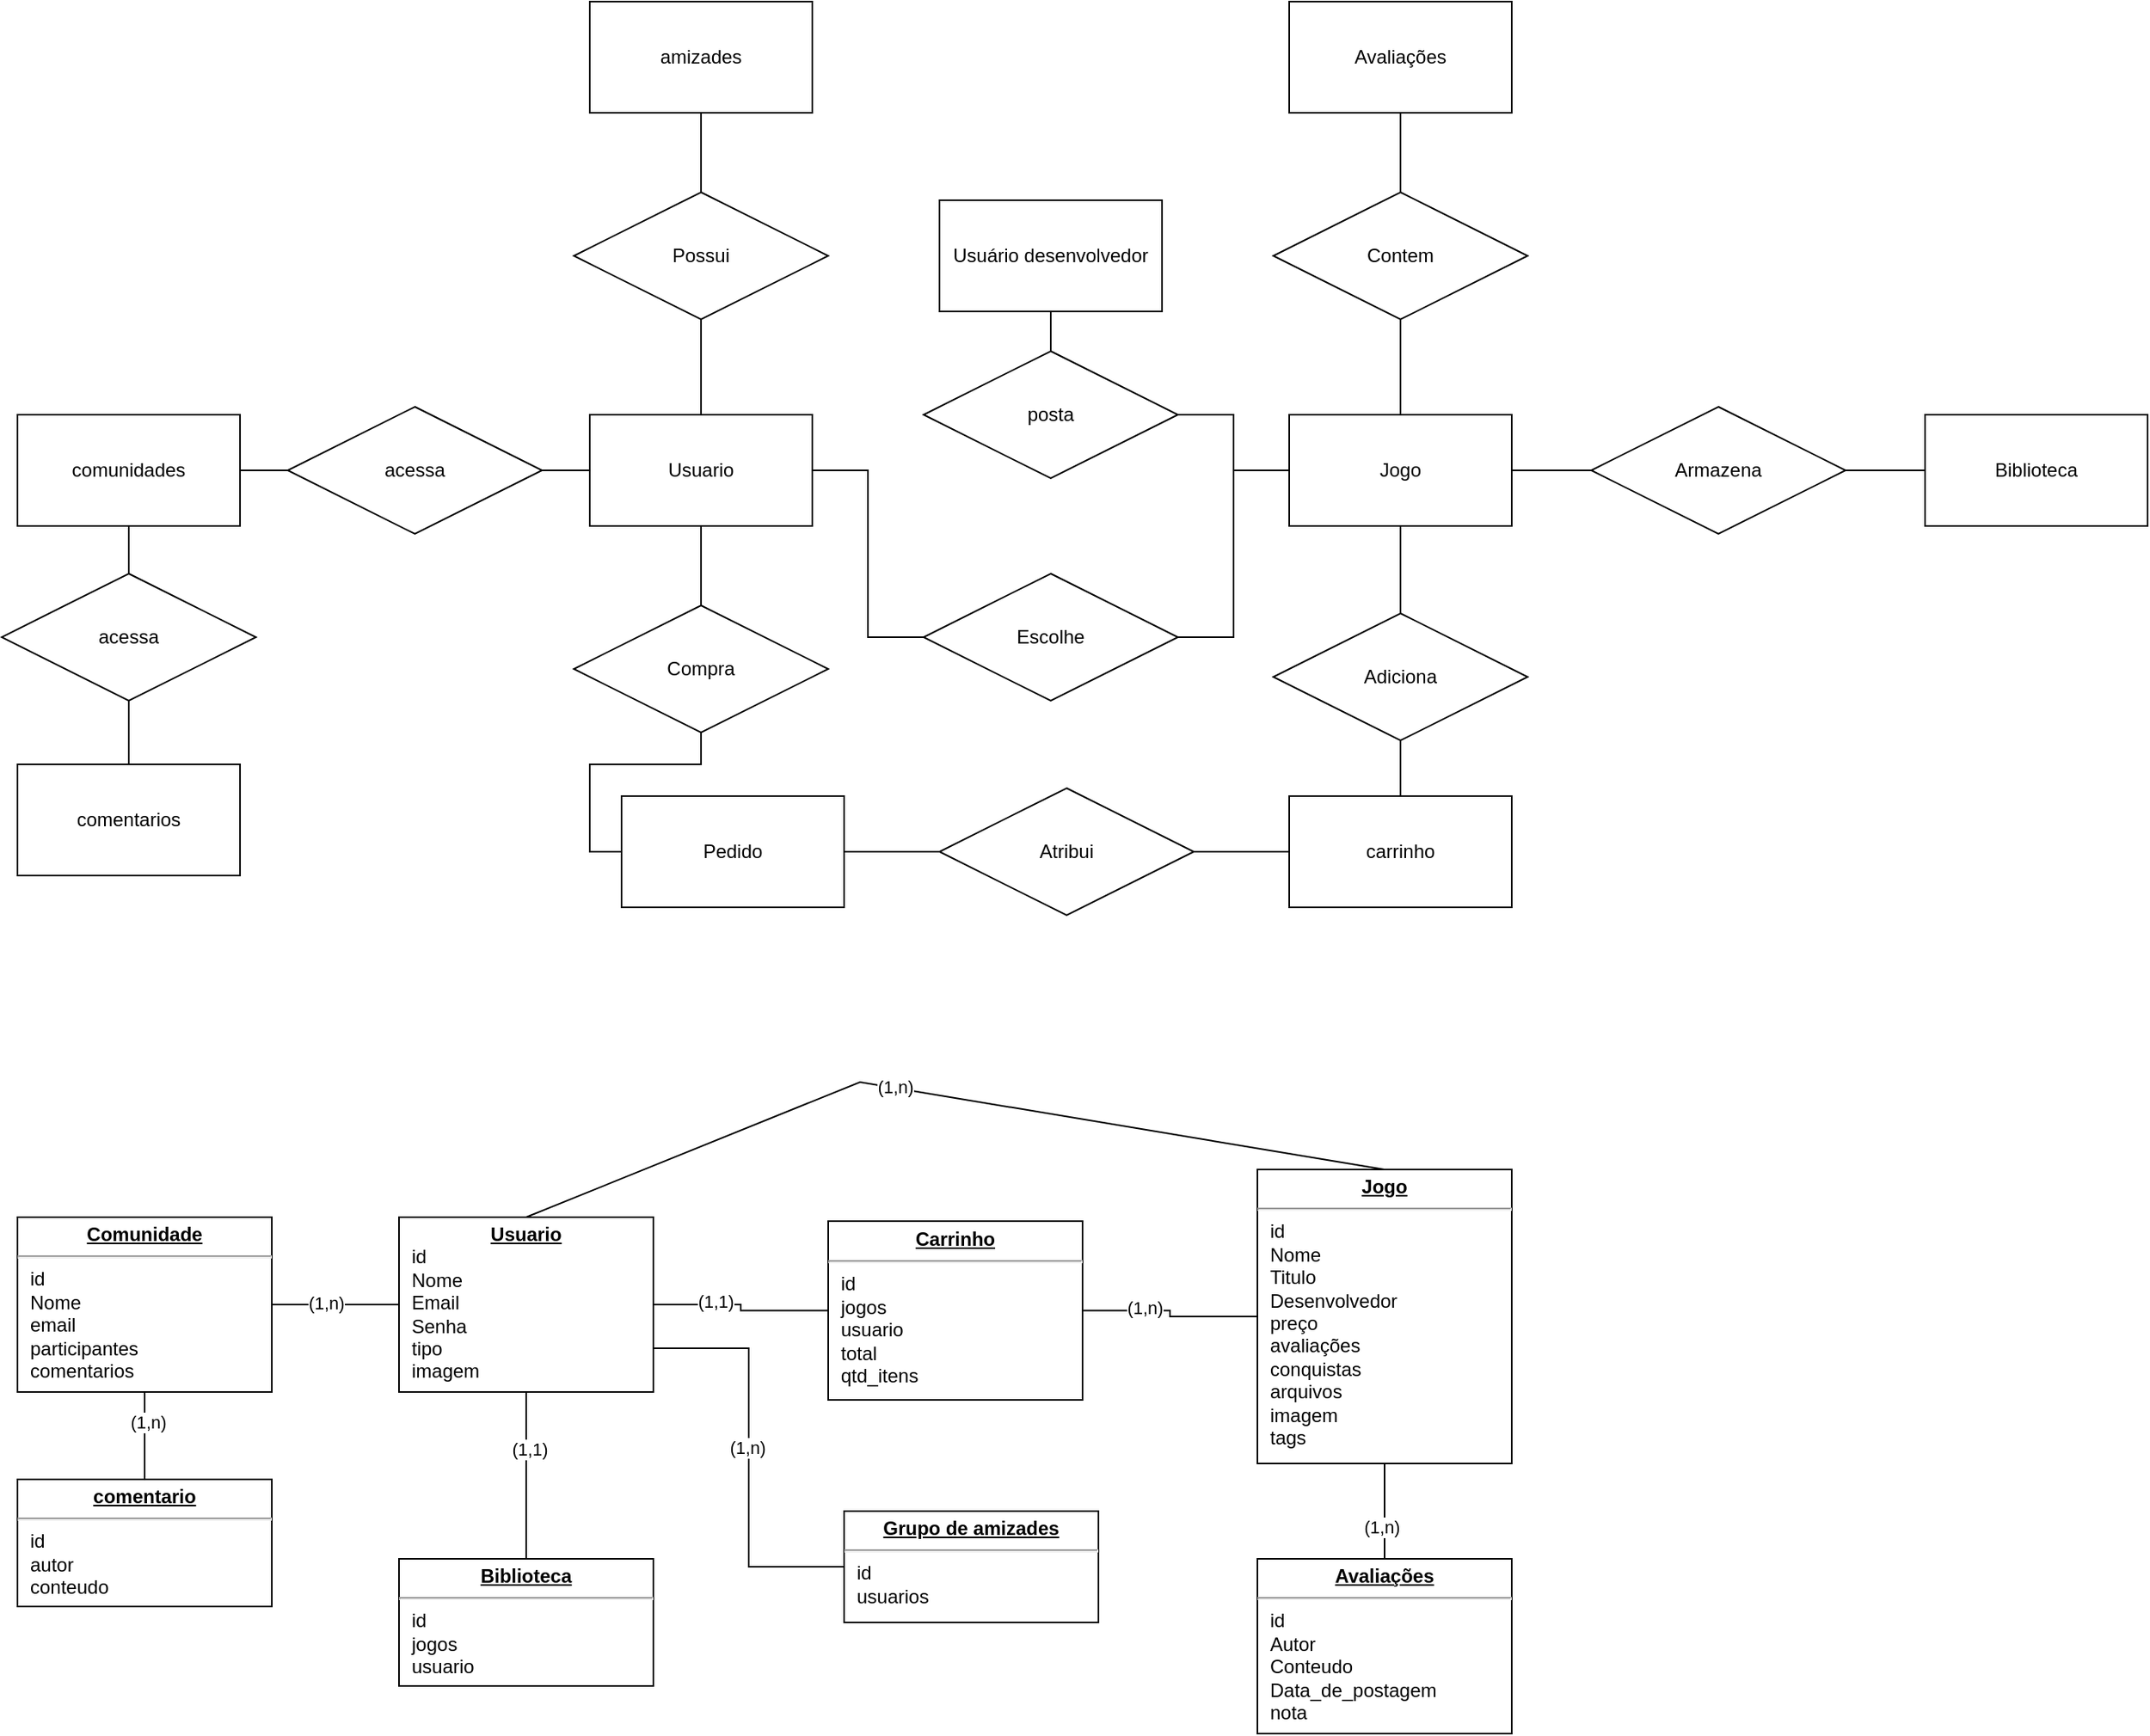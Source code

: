 <mxfile version="22.0.4" type="github">
  <diagram name="Página-1" id="bBWLf_pgKE0c72V7XdzS">
    <mxGraphModel dx="1899" dy="1752" grid="1" gridSize="10" guides="1" tooltips="1" connect="1" arrows="1" fold="1" page="1" pageScale="1" pageWidth="827" pageHeight="1169" math="0" shadow="0">
      <root>
        <mxCell id="0" />
        <mxCell id="1" parent="0" />
        <mxCell id="co5ntVsho40ozZckp4Rg-17" style="edgeStyle=orthogonalEdgeStyle;rounded=0;orthogonalLoop=1;jettySize=auto;html=1;entryX=0;entryY=0.5;entryDx=0;entryDy=0;endArrow=none;endFill=0;" edge="1" parent="1" source="co5ntVsho40ozZckp4Rg-5" target="co5ntVsho40ozZckp4Rg-16">
          <mxGeometry relative="1" as="geometry" />
        </mxCell>
        <mxCell id="co5ntVsho40ozZckp4Rg-5" value="Usuario" style="rounded=0;whiteSpace=wrap;html=1;" vertex="1" parent="1">
          <mxGeometry x="140" y="30" width="140" height="70" as="geometry" />
        </mxCell>
        <mxCell id="co5ntVsho40ozZckp4Rg-7" value="Jogo" style="rounded=0;whiteSpace=wrap;html=1;" vertex="1" parent="1">
          <mxGeometry x="580" y="30" width="140" height="70" as="geometry" />
        </mxCell>
        <mxCell id="co5ntVsho40ozZckp4Rg-9" value="Biblioteca" style="rounded=0;whiteSpace=wrap;html=1;" vertex="1" parent="1">
          <mxGeometry x="980" y="30" width="140" height="70" as="geometry" />
        </mxCell>
        <mxCell id="co5ntVsho40ozZckp4Rg-10" value="carrinho" style="rounded=0;whiteSpace=wrap;html=1;" vertex="1" parent="1">
          <mxGeometry x="580" y="270" width="140" height="70" as="geometry" />
        </mxCell>
        <mxCell id="co5ntVsho40ozZckp4Rg-12" value="amizades" style="rounded=0;whiteSpace=wrap;html=1;" vertex="1" parent="1">
          <mxGeometry x="140" y="-230" width="140" height="70" as="geometry" />
        </mxCell>
        <mxCell id="co5ntVsho40ozZckp4Rg-13" value="comunidades" style="rounded=0;whiteSpace=wrap;html=1;" vertex="1" parent="1">
          <mxGeometry x="-220" y="30" width="140" height="70" as="geometry" />
        </mxCell>
        <mxCell id="co5ntVsho40ozZckp4Rg-14" value="comentarios" style="rounded=0;whiteSpace=wrap;html=1;" vertex="1" parent="1">
          <mxGeometry x="-220" y="250" width="140" height="70" as="geometry" />
        </mxCell>
        <mxCell id="co5ntVsho40ozZckp4Rg-15" value="Avaliações" style="rounded=0;whiteSpace=wrap;html=1;" vertex="1" parent="1">
          <mxGeometry x="580" y="-230" width="140" height="70" as="geometry" />
        </mxCell>
        <mxCell id="co5ntVsho40ozZckp4Rg-18" style="edgeStyle=orthogonalEdgeStyle;rounded=0;orthogonalLoop=1;jettySize=auto;html=1;entryX=0;entryY=0.5;entryDx=0;entryDy=0;endArrow=none;endFill=0;" edge="1" parent="1" source="co5ntVsho40ozZckp4Rg-16" target="co5ntVsho40ozZckp4Rg-7">
          <mxGeometry relative="1" as="geometry" />
        </mxCell>
        <mxCell id="co5ntVsho40ozZckp4Rg-16" value="Escolhe" style="rhombus;whiteSpace=wrap;html=1;" vertex="1" parent="1">
          <mxGeometry x="350" y="130" width="160" height="80" as="geometry" />
        </mxCell>
        <mxCell id="co5ntVsho40ozZckp4Rg-19" value="Usuário desenvolvedor" style="rounded=0;whiteSpace=wrap;html=1;" vertex="1" parent="1">
          <mxGeometry x="360" y="-105" width="140" height="70" as="geometry" />
        </mxCell>
        <mxCell id="co5ntVsho40ozZckp4Rg-22" style="edgeStyle=orthogonalEdgeStyle;rounded=0;orthogonalLoop=1;jettySize=auto;html=1;entryX=0.5;entryY=1;entryDx=0;entryDy=0;endArrow=none;endFill=0;" edge="1" parent="1" source="co5ntVsho40ozZckp4Rg-21" target="co5ntVsho40ozZckp4Rg-7">
          <mxGeometry relative="1" as="geometry" />
        </mxCell>
        <mxCell id="co5ntVsho40ozZckp4Rg-23" style="edgeStyle=orthogonalEdgeStyle;rounded=0;orthogonalLoop=1;jettySize=auto;html=1;endArrow=none;endFill=0;" edge="1" parent="1" source="co5ntVsho40ozZckp4Rg-21" target="co5ntVsho40ozZckp4Rg-10">
          <mxGeometry relative="1" as="geometry" />
        </mxCell>
        <mxCell id="co5ntVsho40ozZckp4Rg-21" value="Adiciona" style="rhombus;whiteSpace=wrap;html=1;" vertex="1" parent="1">
          <mxGeometry x="570" y="155" width="160" height="80" as="geometry" />
        </mxCell>
        <mxCell id="co5ntVsho40ozZckp4Rg-26" style="edgeStyle=orthogonalEdgeStyle;rounded=0;orthogonalLoop=1;jettySize=auto;html=1;entryX=0.5;entryY=1;entryDx=0;entryDy=0;endArrow=none;endFill=0;" edge="1" parent="1" source="co5ntVsho40ozZckp4Rg-24" target="co5ntVsho40ozZckp4Rg-5">
          <mxGeometry relative="1" as="geometry" />
        </mxCell>
        <mxCell id="co5ntVsho40ozZckp4Rg-30" style="edgeStyle=orthogonalEdgeStyle;rounded=0;orthogonalLoop=1;jettySize=auto;html=1;entryX=0;entryY=0.5;entryDx=0;entryDy=0;endArrow=none;endFill=0;" edge="1" parent="1" source="co5ntVsho40ozZckp4Rg-24" target="co5ntVsho40ozZckp4Rg-25">
          <mxGeometry relative="1" as="geometry" />
        </mxCell>
        <mxCell id="co5ntVsho40ozZckp4Rg-24" value="Compra" style="rhombus;whiteSpace=wrap;html=1;" vertex="1" parent="1">
          <mxGeometry x="130" y="150" width="160" height="80" as="geometry" />
        </mxCell>
        <mxCell id="co5ntVsho40ozZckp4Rg-32" style="edgeStyle=orthogonalEdgeStyle;rounded=0;orthogonalLoop=1;jettySize=auto;html=1;entryX=0;entryY=0.5;entryDx=0;entryDy=0;endArrow=none;endFill=0;" edge="1" parent="1" source="co5ntVsho40ozZckp4Rg-25" target="co5ntVsho40ozZckp4Rg-31">
          <mxGeometry relative="1" as="geometry" />
        </mxCell>
        <mxCell id="co5ntVsho40ozZckp4Rg-25" value="Pedido" style="rounded=0;whiteSpace=wrap;html=1;" vertex="1" parent="1">
          <mxGeometry x="160" y="270" width="140" height="70" as="geometry" />
        </mxCell>
        <mxCell id="co5ntVsho40ozZckp4Rg-33" style="edgeStyle=orthogonalEdgeStyle;rounded=0;orthogonalLoop=1;jettySize=auto;html=1;entryX=0;entryY=0.5;entryDx=0;entryDy=0;endArrow=none;endFill=0;" edge="1" parent="1" source="co5ntVsho40ozZckp4Rg-31" target="co5ntVsho40ozZckp4Rg-10">
          <mxGeometry relative="1" as="geometry" />
        </mxCell>
        <mxCell id="co5ntVsho40ozZckp4Rg-31" value="Atribui" style="rhombus;whiteSpace=wrap;html=1;" vertex="1" parent="1">
          <mxGeometry x="360" y="265" width="160" height="80" as="geometry" />
        </mxCell>
        <mxCell id="co5ntVsho40ozZckp4Rg-41" style="edgeStyle=orthogonalEdgeStyle;rounded=0;orthogonalLoop=1;jettySize=auto;html=1;entryX=1;entryY=0.5;entryDx=0;entryDy=0;endArrow=none;endFill=0;" edge="1" parent="1" source="co5ntVsho40ozZckp4Rg-40" target="co5ntVsho40ozZckp4Rg-7">
          <mxGeometry relative="1" as="geometry" />
        </mxCell>
        <mxCell id="co5ntVsho40ozZckp4Rg-42" style="edgeStyle=orthogonalEdgeStyle;rounded=0;orthogonalLoop=1;jettySize=auto;html=1;entryX=0;entryY=0.5;entryDx=0;entryDy=0;endArrow=none;endFill=0;" edge="1" parent="1" source="co5ntVsho40ozZckp4Rg-40" target="co5ntVsho40ozZckp4Rg-9">
          <mxGeometry relative="1" as="geometry" />
        </mxCell>
        <mxCell id="co5ntVsho40ozZckp4Rg-40" value="Armazena" style="rhombus;whiteSpace=wrap;html=1;" vertex="1" parent="1">
          <mxGeometry x="770" y="25" width="160" height="80" as="geometry" />
        </mxCell>
        <mxCell id="co5ntVsho40ozZckp4Rg-44" style="edgeStyle=orthogonalEdgeStyle;rounded=0;orthogonalLoop=1;jettySize=auto;html=1;entryX=0.5;entryY=1;entryDx=0;entryDy=0;endArrow=none;endFill=0;" edge="1" parent="1" source="co5ntVsho40ozZckp4Rg-43" target="co5ntVsho40ozZckp4Rg-15">
          <mxGeometry relative="1" as="geometry" />
        </mxCell>
        <mxCell id="co5ntVsho40ozZckp4Rg-45" style="edgeStyle=orthogonalEdgeStyle;rounded=0;orthogonalLoop=1;jettySize=auto;html=1;endArrow=none;endFill=0;" edge="1" parent="1" source="co5ntVsho40ozZckp4Rg-43" target="co5ntVsho40ozZckp4Rg-7">
          <mxGeometry relative="1" as="geometry" />
        </mxCell>
        <mxCell id="co5ntVsho40ozZckp4Rg-43" value="Contem" style="rhombus;whiteSpace=wrap;html=1;" vertex="1" parent="1">
          <mxGeometry x="570" y="-110" width="160" height="80" as="geometry" />
        </mxCell>
        <mxCell id="co5ntVsho40ozZckp4Rg-47" style="edgeStyle=orthogonalEdgeStyle;rounded=0;orthogonalLoop=1;jettySize=auto;html=1;entryX=0.5;entryY=1;entryDx=0;entryDy=0;endArrow=none;endFill=0;" edge="1" parent="1" source="co5ntVsho40ozZckp4Rg-46" target="co5ntVsho40ozZckp4Rg-12">
          <mxGeometry relative="1" as="geometry" />
        </mxCell>
        <mxCell id="co5ntVsho40ozZckp4Rg-48" style="edgeStyle=orthogonalEdgeStyle;rounded=0;orthogonalLoop=1;jettySize=auto;html=1;endArrow=none;endFill=0;" edge="1" parent="1" source="co5ntVsho40ozZckp4Rg-46" target="co5ntVsho40ozZckp4Rg-5">
          <mxGeometry relative="1" as="geometry" />
        </mxCell>
        <mxCell id="co5ntVsho40ozZckp4Rg-46" value="Possui" style="rhombus;whiteSpace=wrap;html=1;" vertex="1" parent="1">
          <mxGeometry x="130" y="-110" width="160" height="80" as="geometry" />
        </mxCell>
        <mxCell id="co5ntVsho40ozZckp4Rg-51" style="edgeStyle=orthogonalEdgeStyle;rounded=0;orthogonalLoop=1;jettySize=auto;html=1;entryX=0.5;entryY=1;entryDx=0;entryDy=0;endArrow=none;endFill=0;" edge="1" parent="1" source="co5ntVsho40ozZckp4Rg-50" target="co5ntVsho40ozZckp4Rg-19">
          <mxGeometry relative="1" as="geometry" />
        </mxCell>
        <mxCell id="co5ntVsho40ozZckp4Rg-52" style="edgeStyle=orthogonalEdgeStyle;rounded=0;orthogonalLoop=1;jettySize=auto;html=1;entryX=0;entryY=0.5;entryDx=0;entryDy=0;endArrow=none;endFill=0;" edge="1" parent="1" source="co5ntVsho40ozZckp4Rg-50" target="co5ntVsho40ozZckp4Rg-7">
          <mxGeometry relative="1" as="geometry" />
        </mxCell>
        <mxCell id="co5ntVsho40ozZckp4Rg-50" value="posta" style="rhombus;whiteSpace=wrap;html=1;" vertex="1" parent="1">
          <mxGeometry x="350" y="-10" width="160" height="80" as="geometry" />
        </mxCell>
        <mxCell id="co5ntVsho40ozZckp4Rg-54" style="edgeStyle=orthogonalEdgeStyle;rounded=0;orthogonalLoop=1;jettySize=auto;html=1;entryX=1;entryY=0.5;entryDx=0;entryDy=0;endArrow=none;endFill=0;" edge="1" parent="1" source="co5ntVsho40ozZckp4Rg-53" target="co5ntVsho40ozZckp4Rg-13">
          <mxGeometry relative="1" as="geometry" />
        </mxCell>
        <mxCell id="co5ntVsho40ozZckp4Rg-55" style="edgeStyle=orthogonalEdgeStyle;rounded=0;orthogonalLoop=1;jettySize=auto;html=1;endArrow=none;endFill=0;" edge="1" parent="1" source="co5ntVsho40ozZckp4Rg-53" target="co5ntVsho40ozZckp4Rg-5">
          <mxGeometry relative="1" as="geometry" />
        </mxCell>
        <mxCell id="co5ntVsho40ozZckp4Rg-53" value="acessa" style="rhombus;whiteSpace=wrap;html=1;" vertex="1" parent="1">
          <mxGeometry x="-50" y="25" width="160" height="80" as="geometry" />
        </mxCell>
        <mxCell id="co5ntVsho40ozZckp4Rg-57" style="edgeStyle=orthogonalEdgeStyle;rounded=0;orthogonalLoop=1;jettySize=auto;html=1;entryX=0.5;entryY=1;entryDx=0;entryDy=0;endArrow=none;endFill=0;" edge="1" parent="1" source="co5ntVsho40ozZckp4Rg-56" target="co5ntVsho40ozZckp4Rg-13">
          <mxGeometry relative="1" as="geometry" />
        </mxCell>
        <mxCell id="co5ntVsho40ozZckp4Rg-58" style="edgeStyle=orthogonalEdgeStyle;rounded=0;orthogonalLoop=1;jettySize=auto;html=1;entryX=0.5;entryY=0;entryDx=0;entryDy=0;endArrow=none;endFill=0;" edge="1" parent="1" source="co5ntVsho40ozZckp4Rg-56" target="co5ntVsho40ozZckp4Rg-14">
          <mxGeometry relative="1" as="geometry" />
        </mxCell>
        <mxCell id="co5ntVsho40ozZckp4Rg-56" value="acessa" style="rhombus;whiteSpace=wrap;html=1;" vertex="1" parent="1">
          <mxGeometry x="-230" y="130" width="160" height="80" as="geometry" />
        </mxCell>
        <mxCell id="co5ntVsho40ozZckp4Rg-59" value="&lt;p style=&quot;margin:0px;margin-top:4px;text-align:center;text-decoration:underline;&quot;&gt;&lt;b&gt;Usuario&lt;/b&gt;&lt;/p&gt;&lt;p style=&quot;margin:0px;margin-left:8px;&quot;&gt;id&lt;/p&gt;&lt;p style=&quot;margin:0px;margin-left:8px;&quot;&gt;Nome&lt;/p&gt;&lt;p style=&quot;margin:0px;margin-left:8px;&quot;&gt;Email&lt;/p&gt;&lt;p style=&quot;margin:0px;margin-left:8px;&quot;&gt;Senha&lt;/p&gt;&lt;p style=&quot;margin:0px;margin-left:8px;&quot;&gt;tipo&lt;/p&gt;&lt;p style=&quot;margin:0px;margin-left:8px;&quot;&gt;imagem&lt;/p&gt;" style="verticalAlign=top;align=left;overflow=fill;fontSize=12;fontFamily=Helvetica;html=1;whiteSpace=wrap;" vertex="1" parent="1">
          <mxGeometry x="20" y="535" width="160" height="110" as="geometry" />
        </mxCell>
        <mxCell id="co5ntVsho40ozZckp4Rg-60" value="&lt;p style=&quot;margin:0px;margin-top:4px;text-align:center;text-decoration:underline;&quot;&gt;&lt;b&gt;Jogo&lt;/b&gt;&lt;/p&gt;&lt;hr&gt;&lt;p style=&quot;margin:0px;margin-left:8px;&quot;&gt;id&lt;/p&gt;&lt;p style=&quot;margin:0px;margin-left:8px;&quot;&gt;Nome&lt;/p&gt;&lt;p style=&quot;margin:0px;margin-left:8px;&quot;&gt;Titulo&lt;/p&gt;&lt;p style=&quot;margin:0px;margin-left:8px;&quot;&gt;Desenvolvedor&lt;/p&gt;&lt;p style=&quot;margin:0px;margin-left:8px;&quot;&gt;preço&lt;/p&gt;&lt;p style=&quot;margin:0px;margin-left:8px;&quot;&gt;avaliações&lt;/p&gt;&lt;p style=&quot;margin:0px;margin-left:8px;&quot;&gt;conquistas&lt;/p&gt;&lt;p style=&quot;margin:0px;margin-left:8px;&quot;&gt;arquivos&lt;/p&gt;&lt;p style=&quot;margin:0px;margin-left:8px;&quot;&gt;imagem&lt;/p&gt;&lt;p style=&quot;margin:0px;margin-left:8px;&quot;&gt;tags&lt;/p&gt;" style="verticalAlign=top;align=left;overflow=fill;fontSize=12;fontFamily=Helvetica;html=1;whiteSpace=wrap;" vertex="1" parent="1">
          <mxGeometry x="560" y="505" width="160" height="185" as="geometry" />
        </mxCell>
        <mxCell id="co5ntVsho40ozZckp4Rg-64" style="edgeStyle=orthogonalEdgeStyle;rounded=0;orthogonalLoop=1;jettySize=auto;html=1;entryX=0.5;entryY=1;entryDx=0;entryDy=0;endArrow=none;endFill=0;" edge="1" parent="1" source="co5ntVsho40ozZckp4Rg-63" target="co5ntVsho40ozZckp4Rg-59">
          <mxGeometry relative="1" as="geometry" />
        </mxCell>
        <mxCell id="co5ntVsho40ozZckp4Rg-65" value="(1,1)" style="edgeLabel;html=1;align=center;verticalAlign=middle;resizable=0;points=[];" vertex="1" connectable="0" parent="co5ntVsho40ozZckp4Rg-64">
          <mxGeometry x="0.319" y="-2" relative="1" as="geometry">
            <mxPoint as="offset" />
          </mxGeometry>
        </mxCell>
        <mxCell id="co5ntVsho40ozZckp4Rg-63" value="&lt;p style=&quot;margin:0px;margin-top:4px;text-align:center;text-decoration:underline;&quot;&gt;&lt;b&gt;Biblioteca&lt;/b&gt;&lt;/p&gt;&lt;hr&gt;&lt;p style=&quot;margin:0px;margin-left:8px;&quot;&gt;id&lt;/p&gt;&lt;p style=&quot;margin:0px;margin-left:8px;&quot;&gt;jogos&lt;/p&gt;&lt;p style=&quot;margin:0px;margin-left:8px;&quot;&gt;usuario&lt;/p&gt;" style="verticalAlign=top;align=left;overflow=fill;fontSize=12;fontFamily=Helvetica;html=1;whiteSpace=wrap;" vertex="1" parent="1">
          <mxGeometry x="20" y="750" width="160" height="80" as="geometry" />
        </mxCell>
        <mxCell id="co5ntVsho40ozZckp4Rg-66" value="&lt;p style=&quot;margin:0px;margin-top:4px;text-align:center;text-decoration:underline;&quot;&gt;&lt;b&gt;Carrinho&lt;/b&gt;&lt;/p&gt;&lt;hr&gt;&lt;p style=&quot;margin:0px;margin-left:8px;&quot;&gt;id&lt;/p&gt;&lt;p style=&quot;margin:0px;margin-left:8px;&quot;&gt;jogos&lt;/p&gt;&lt;p style=&quot;margin:0px;margin-left:8px;&quot;&gt;usuario&lt;/p&gt;&lt;p style=&quot;margin:0px;margin-left:8px;&quot;&gt;total&lt;/p&gt;&lt;p style=&quot;margin:0px;margin-left:8px;&quot;&gt;qtd_itens&lt;/p&gt;" style="verticalAlign=top;align=left;overflow=fill;fontSize=12;fontFamily=Helvetica;html=1;whiteSpace=wrap;" vertex="1" parent="1">
          <mxGeometry x="290" y="537.5" width="160" height="112.5" as="geometry" />
        </mxCell>
        <mxCell id="co5ntVsho40ozZckp4Rg-67" style="edgeStyle=orthogonalEdgeStyle;rounded=0;orthogonalLoop=1;jettySize=auto;html=1;entryX=1;entryY=0.5;entryDx=0;entryDy=0;endArrow=none;endFill=0;exitX=0;exitY=0.5;exitDx=0;exitDy=0;" edge="1" parent="1" source="co5ntVsho40ozZckp4Rg-66" target="co5ntVsho40ozZckp4Rg-59">
          <mxGeometry relative="1" as="geometry">
            <mxPoint x="110" y="750" as="sourcePoint" />
            <mxPoint x="110" y="665" as="targetPoint" />
          </mxGeometry>
        </mxCell>
        <mxCell id="co5ntVsho40ozZckp4Rg-68" value="(1,1)" style="edgeLabel;html=1;align=center;verticalAlign=middle;resizable=0;points=[];" vertex="1" connectable="0" parent="co5ntVsho40ozZckp4Rg-67">
          <mxGeometry x="0.319" y="-2" relative="1" as="geometry">
            <mxPoint as="offset" />
          </mxGeometry>
        </mxCell>
        <mxCell id="co5ntVsho40ozZckp4Rg-69" style="edgeStyle=orthogonalEdgeStyle;rounded=0;orthogonalLoop=1;jettySize=auto;html=1;entryX=1;entryY=0.5;entryDx=0;entryDy=0;endArrow=none;endFill=0;exitX=0;exitY=0.5;exitDx=0;exitDy=0;" edge="1" parent="1" source="co5ntVsho40ozZckp4Rg-60" target="co5ntVsho40ozZckp4Rg-66">
          <mxGeometry relative="1" as="geometry">
            <mxPoint x="260" y="600" as="sourcePoint" />
            <mxPoint x="190" y="600" as="targetPoint" />
          </mxGeometry>
        </mxCell>
        <mxCell id="co5ntVsho40ozZckp4Rg-70" value="(1,n)" style="edgeLabel;html=1;align=center;verticalAlign=middle;resizable=0;points=[];" vertex="1" connectable="0" parent="co5ntVsho40ozZckp4Rg-69">
          <mxGeometry x="0.319" y="-2" relative="1" as="geometry">
            <mxPoint as="offset" />
          </mxGeometry>
        </mxCell>
        <mxCell id="co5ntVsho40ozZckp4Rg-71" value="&lt;p style=&quot;margin:0px;margin-top:4px;text-align:center;text-decoration:underline;&quot;&gt;&lt;b&gt;Avaliações&lt;/b&gt;&lt;/p&gt;&lt;hr&gt;&lt;p style=&quot;margin:0px;margin-left:8px;&quot;&gt;id&lt;/p&gt;&lt;p style=&quot;margin:0px;margin-left:8px;&quot;&gt;Autor&lt;/p&gt;&lt;p style=&quot;margin:0px;margin-left:8px;&quot;&gt;Conteudo&lt;/p&gt;&lt;p style=&quot;margin:0px;margin-left:8px;&quot;&gt;Data_de_postagem&lt;/p&gt;&lt;p style=&quot;margin:0px;margin-left:8px;&quot;&gt;nota&lt;/p&gt;" style="verticalAlign=top;align=left;overflow=fill;fontSize=12;fontFamily=Helvetica;html=1;whiteSpace=wrap;" vertex="1" parent="1">
          <mxGeometry x="560" y="750" width="160" height="110" as="geometry" />
        </mxCell>
        <mxCell id="co5ntVsho40ozZckp4Rg-73" style="edgeStyle=orthogonalEdgeStyle;rounded=0;orthogonalLoop=1;jettySize=auto;html=1;entryX=0.5;entryY=0;entryDx=0;entryDy=0;endArrow=none;endFill=0;exitX=0.5;exitY=1;exitDx=0;exitDy=0;" edge="1" parent="1" source="co5ntVsho40ozZckp4Rg-60" target="co5ntVsho40ozZckp4Rg-71">
          <mxGeometry relative="1" as="geometry">
            <mxPoint x="570" y="595" as="sourcePoint" />
            <mxPoint x="480" y="595" as="targetPoint" />
          </mxGeometry>
        </mxCell>
        <mxCell id="co5ntVsho40ozZckp4Rg-74" value="(1,n)" style="edgeLabel;html=1;align=center;verticalAlign=middle;resizable=0;points=[];" vertex="1" connectable="0" parent="co5ntVsho40ozZckp4Rg-73">
          <mxGeometry x="0.319" y="-2" relative="1" as="geometry">
            <mxPoint as="offset" />
          </mxGeometry>
        </mxCell>
        <mxCell id="co5ntVsho40ozZckp4Rg-82" style="edgeStyle=orthogonalEdgeStyle;rounded=0;orthogonalLoop=1;jettySize=auto;html=1;entryX=0;entryY=0.5;entryDx=0;entryDy=0;endArrow=none;endFill=0;" edge="1" parent="1" source="co5ntVsho40ozZckp4Rg-75" target="co5ntVsho40ozZckp4Rg-59">
          <mxGeometry relative="1" as="geometry" />
        </mxCell>
        <mxCell id="co5ntVsho40ozZckp4Rg-83" value="(1,n)" style="edgeLabel;html=1;align=center;verticalAlign=middle;resizable=0;points=[];" vertex="1" connectable="0" parent="co5ntVsho40ozZckp4Rg-82">
          <mxGeometry x="-0.15" y="1" relative="1" as="geometry">
            <mxPoint as="offset" />
          </mxGeometry>
        </mxCell>
        <mxCell id="co5ntVsho40ozZckp4Rg-75" value="&lt;p style=&quot;margin:0px;margin-top:4px;text-align:center;text-decoration:underline;&quot;&gt;&lt;b&gt;Comunidade&lt;/b&gt;&lt;/p&gt;&lt;hr&gt;&lt;p style=&quot;margin:0px;margin-left:8px;&quot;&gt;id&lt;/p&gt;&lt;p style=&quot;margin:0px;margin-left:8px;&quot;&gt;Nome&lt;/p&gt;&lt;p style=&quot;margin:0px;margin-left:8px;&quot;&gt;&lt;span style=&quot;background-color: initial;&quot;&gt;email&lt;/span&gt;&lt;/p&gt;&lt;p style=&quot;margin:0px;margin-left:8px;&quot;&gt;&lt;span style=&quot;background-color: initial;&quot;&gt;participantes&lt;/span&gt;&lt;/p&gt;&lt;p style=&quot;margin:0px;margin-left:8px;&quot;&gt;&lt;span style=&quot;background-color: initial;&quot;&gt;comentarios&lt;/span&gt;&lt;/p&gt;" style="verticalAlign=top;align=left;overflow=fill;fontSize=12;fontFamily=Helvetica;html=1;whiteSpace=wrap;" vertex="1" parent="1">
          <mxGeometry x="-220" y="535" width="160" height="110" as="geometry" />
        </mxCell>
        <mxCell id="co5ntVsho40ozZckp4Rg-76" value="&lt;p style=&quot;margin:0px;margin-top:4px;text-align:center;text-decoration:underline;&quot;&gt;&lt;b&gt;comentario&lt;/b&gt;&lt;/p&gt;&lt;hr&gt;&lt;p style=&quot;margin:0px;margin-left:8px;&quot;&gt;id&lt;/p&gt;&lt;p style=&quot;margin:0px;margin-left:8px;&quot;&gt;autor&lt;/p&gt;&lt;p style=&quot;margin:0px;margin-left:8px;&quot;&gt;conteudo&lt;/p&gt;&lt;p style=&quot;margin:0px;margin-left:8px;&quot;&gt;&lt;br&gt;&lt;/p&gt;" style="verticalAlign=top;align=left;overflow=fill;fontSize=12;fontFamily=Helvetica;html=1;whiteSpace=wrap;" vertex="1" parent="1">
          <mxGeometry x="-220" y="700" width="160" height="80" as="geometry" />
        </mxCell>
        <mxCell id="co5ntVsho40ozZckp4Rg-77" style="edgeStyle=orthogonalEdgeStyle;rounded=0;orthogonalLoop=1;jettySize=auto;html=1;entryX=0.5;entryY=1;entryDx=0;entryDy=0;endArrow=none;endFill=0;exitX=0.5;exitY=0;exitDx=0;exitDy=0;" edge="1" parent="1" source="co5ntVsho40ozZckp4Rg-76" target="co5ntVsho40ozZckp4Rg-75">
          <mxGeometry relative="1" as="geometry">
            <mxPoint x="110" y="750" as="sourcePoint" />
            <mxPoint x="110" y="655" as="targetPoint" />
          </mxGeometry>
        </mxCell>
        <mxCell id="co5ntVsho40ozZckp4Rg-78" value="(1,n)" style="edgeLabel;html=1;align=center;verticalAlign=middle;resizable=0;points=[];" vertex="1" connectable="0" parent="co5ntVsho40ozZckp4Rg-77">
          <mxGeometry x="0.319" y="-2" relative="1" as="geometry">
            <mxPoint as="offset" />
          </mxGeometry>
        </mxCell>
        <mxCell id="co5ntVsho40ozZckp4Rg-85" style="edgeStyle=orthogonalEdgeStyle;rounded=0;orthogonalLoop=1;jettySize=auto;html=1;entryX=1;entryY=0.75;entryDx=0;entryDy=0;endArrow=none;endFill=0;" edge="1" parent="1" source="co5ntVsho40ozZckp4Rg-84" target="co5ntVsho40ozZckp4Rg-59">
          <mxGeometry relative="1" as="geometry" />
        </mxCell>
        <mxCell id="co5ntVsho40ozZckp4Rg-86" value="(1,n)" style="edgeLabel;html=1;align=center;verticalAlign=middle;resizable=0;points=[];" vertex="1" connectable="0" parent="co5ntVsho40ozZckp4Rg-85">
          <mxGeometry x="0.05" y="1" relative="1" as="geometry">
            <mxPoint as="offset" />
          </mxGeometry>
        </mxCell>
        <mxCell id="co5ntVsho40ozZckp4Rg-84" value="&lt;p style=&quot;margin:0px;margin-top:4px;text-align:center;text-decoration:underline;&quot;&gt;&lt;b&gt;Grupo de amizades&lt;/b&gt;&lt;/p&gt;&lt;hr&gt;&lt;p style=&quot;margin:0px;margin-left:8px;&quot;&gt;id&lt;/p&gt;&lt;p style=&quot;margin:0px;margin-left:8px;&quot;&gt;usuarios&lt;/p&gt;" style="verticalAlign=top;align=left;overflow=fill;fontSize=12;fontFamily=Helvetica;html=1;whiteSpace=wrap;" vertex="1" parent="1">
          <mxGeometry x="300" y="720" width="160" height="70" as="geometry" />
        </mxCell>
        <mxCell id="co5ntVsho40ozZckp4Rg-91" value="" style="endArrow=none;html=1;rounded=0;exitX=0.5;exitY=0;exitDx=0;exitDy=0;entryX=0.5;entryY=0;entryDx=0;entryDy=0;" edge="1" parent="1" source="co5ntVsho40ozZckp4Rg-59" target="co5ntVsho40ozZckp4Rg-60">
          <mxGeometry width="50" height="50" relative="1" as="geometry">
            <mxPoint x="160" y="460" as="sourcePoint" />
            <mxPoint x="210" y="410" as="targetPoint" />
            <Array as="points">
              <mxPoint x="310" y="450" />
            </Array>
          </mxGeometry>
        </mxCell>
        <mxCell id="co5ntVsho40ozZckp4Rg-92" value="(1,n)" style="edgeLabel;html=1;align=center;verticalAlign=middle;resizable=0;points=[];" vertex="1" connectable="0" parent="co5ntVsho40ozZckp4Rg-91">
          <mxGeometry x="-0.114" y="1" relative="1" as="geometry">
            <mxPoint as="offset" />
          </mxGeometry>
        </mxCell>
      </root>
    </mxGraphModel>
  </diagram>
</mxfile>
